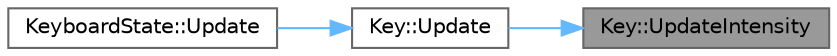 digraph "Key::UpdateIntensity"
{
 // LATEX_PDF_SIZE
  bgcolor="transparent";
  edge [fontname=Helvetica,fontsize=10,labelfontname=Helvetica,labelfontsize=10];
  node [fontname=Helvetica,fontsize=10,shape=box,height=0.2,width=0.4];
  rankdir="RL";
  Node1 [id="Node000001",label="Key::UpdateIntensity",height=0.2,width=0.4,color="gray40", fillcolor="grey60", style="filled", fontcolor="black",tooltip=" "];
  Node1 -> Node2 [id="edge1_Node000001_Node000002",dir="back",color="steelblue1",style="solid",tooltip=" "];
  Node2 [id="Node000002",label="Key::Update",height=0.2,width=0.4,color="grey40", fillcolor="white", style="filled",URL="$db/d42/struct_key.html#ac841a3966fde8cd5df0eafa0bdcf0cca",tooltip=" "];
  Node2 -> Node3 [id="edge2_Node000002_Node000003",dir="back",color="steelblue1",style="solid",tooltip=" "];
  Node3 [id="Node000003",label="KeyboardState::Update",height=0.2,width=0.4,color="grey40", fillcolor="white", style="filled",URL="$db/d37/class_keyboard_state.html#a12563a96cac7c1069fd1fdcbed1ed3c0",tooltip=" "];
}
